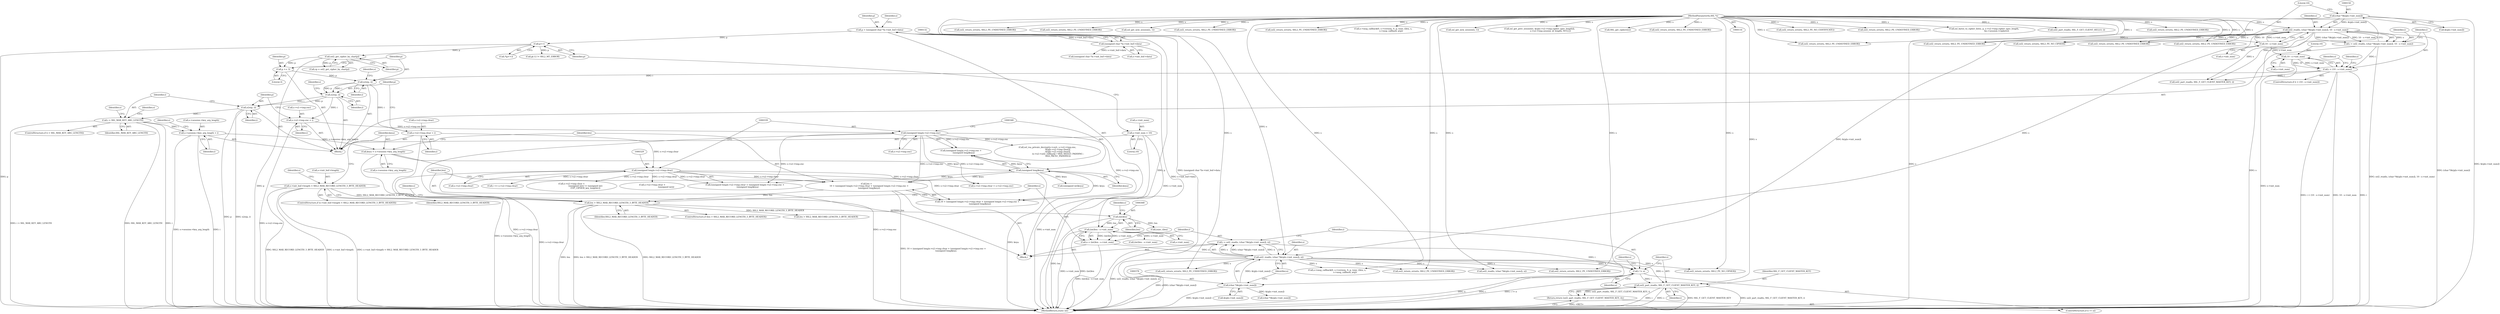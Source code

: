 digraph "0_openssl_86f8fb0e344d62454f8daf3e15236b2b59210756_0@API" {
"1000373" [label="(Call,i = ssl2_read(s, (char *)&(p[s->init_num]), n))"];
"1000375" [label="(Call,ssl2_read(s, (char *)&(p[s->init_num]), n))"];
"1000147" [label="(Call,ssl2_read(s, (char *)&(p[s->init_num]), 10 - s->init_num))"];
"1000117" [label="(MethodParameterIn,SSL *s)"];
"1000149" [label="(Call,(char *)&(p[s->init_num]))"];
"1000157" [label="(Call,10 - s->init_num)"];
"1000377" [label="(Call,(char *)&(p[s->init_num]))"];
"1000364" [label="(Call,n = (int)len - s->init_num)"];
"1000366" [label="(Call,(int)len - s->init_num)"];
"1000367" [label="(Call,(int)len)"];
"1000351" [label="(Call,len > SSL2_MAX_RECORD_LENGTH_3_BYTE_HEADER)"];
"1000323" [label="(Call,len =\n        10 + (unsigned long)s->s2->tmp.clear + (unsigned long)s->s2->tmp.enc +\n        (unsigned long)keya)"];
"1000328" [label="(Call,(unsigned long)s->s2->tmp.clear)"];
"1000239" [label="(Call,s->s2->tmp.clear = i)"];
"1000236" [label="(Call,n2s(p, i))"];
"1000233" [label="(Call,p += 3)"];
"1000210" [label="(Call,ssl2_get_cipher_by_char(p))"];
"1000183" [label="(Call,p++)"];
"1000129" [label="(Call,p = (unsigned char *)s->init_buf->data)"];
"1000131" [label="(Call,(unsigned char *)s->init_buf->data)"];
"1000163" [label="(Call,i < (10 - s->init_num))"];
"1000145" [label="(Call,i = ssl2_read(s, (char *)&(p[s->init_num]), 10 - s->init_num))"];
"1000165" [label="(Call,10 - s->init_num)"];
"1000338" [label="(Call,(unsigned long)s->s2->tmp.enc)"];
"1000251" [label="(Call,s->s2->tmp.enc = i)"];
"1000248" [label="(Call,n2s(p, i))"];
"1000347" [label="(Call,(unsigned long)keya)"];
"1000316" [label="(Call,keya = s->session->key_arg_length)"];
"1000277" [label="(Call,s->session->key_arg_length = i)"];
"1000264" [label="(Call,i > SSL_MAX_KEY_ARG_LENGTH)"];
"1000260" [label="(Call,n2s(p, i))"];
"1000299" [label="(Call,s->init_buf->length < SSL2_MAX_RECORD_LENGTH_3_BYTE_HEADER)"];
"1000175" [label="(Call,s->init_num = 10)"];
"1000387" [label="(Call,i != n)"];
"1000391" [label="(Call,ssl2_part_read(s, SSL_F_GET_CLIENT_MASTER_KEY, i))"];
"1000390" [label="(Return,return (ssl2_part_read(s, SSL_F_GET_CLIENT_MASTER_KEY, i));)"];
"1000300" [label="(Call,s->init_buf->length)"];
"1000233" [label="(Call,p += 3)"];
"1000129" [label="(Call,p = (unsigned char *)s->init_buf->data)"];
"1000386" [label="(ControlStructure,if (i != n))"];
"1000369" [label="(Identifier,len)"];
"1000365" [label="(Identifier,n)"];
"1000815" [label="(Call,(int)len - s->init_num)"];
"1000327" [label="(Call,(unsigned long)s->s2->tmp.clear + (unsigned long)s->s2->tmp.enc +\n        (unsigned long)keya)"];
"1000166" [label="(Literal,10)"];
"1000800" [label="(Call,len > SSL2_MAX_RECORD_LENGTH_3_BYTE_HEADER)"];
"1000117" [label="(MethodParameterIn,SSL *s)"];
"1000826" [label="(Call,(char *)&(p[s->init_num]))"];
"1000164" [label="(Identifier,i)"];
"1000251" [label="(Call,s->s2->tmp.enc = i)"];
"1000804" [label="(Call,ssl2_return_error(s, SSL2_PE_UNDEFINED_ERROR))"];
"1000238" [label="(Identifier,i)"];
"1000261" [label="(Identifier,p)"];
"1000317" [label="(Identifier,keya)"];
"1000397" [label="(Identifier,s)"];
"1000349" [label="(Identifier,keya)"];
"1000172" [label="(Identifier,s)"];
"1000162" [label="(ControlStructure,if (i < (10 - s->init_num)))"];
"1000249" [label="(Identifier,p)"];
"1000975" [label="(Call,ssl2_return_error(s, SSL2_PE_NO_CERTIFICATE))"];
"1000159" [label="(Call,s->init_num)"];
"1000323" [label="(Call,len =\n        10 + (unsigned long)s->s2->tmp.clear + (unsigned long)s->s2->tmp.enc +\n        (unsigned long)keya)"];
"1000337" [label="(Call,(unsigned long)s->s2->tmp.enc +\n        (unsigned long)keya)"];
"1000182" [label="(Call,*(p++))"];
"1000675" [label="(Call,ssl2_return_error(s, SSL2_PE_UNDEFINED_ERROR))"];
"1000400" [label="(Call,s->msg_callback(0, s->version, 0, p, (size_t)len, s,\n                        s->msg_callback_arg))"];
"1000266" [label="(Identifier,SSL_MAX_KEY_ARG_LENGTH)"];
"1001004" [label="(Call,ssl_bytes_to_cipher_list(s, p, s->s2->tmp.cipher_spec_length,\n                                      &s->session->ciphers))"];
"1000268" [label="(Call,ssl2_return_error(s, SSL2_PE_UNDEFINED_ERROR))"];
"1000264" [label="(Call,i > SSL_MAX_KEY_ARG_LENGTH)"];
"1000371" [label="(Identifier,s)"];
"1000176" [label="(Call,s->init_num)"];
"1000263" [label="(ControlStructure,if (i > SSL_MAX_KEY_ARG_LENGTH))"];
"1000269" [label="(Identifier,s)"];
"1000840" [label="(Call,ssl2_part_read(s, SSL_F_GET_CLIENT_HELLO, i))"];
"1000175" [label="(Call,s->init_num = 10)"];
"1000913" [label="(Call,ssl2_return_error(s, SSL2_PE_UNDEFINED_ERROR))"];
"1000387" [label="(Call,i != n)"];
"1000148" [label="(Identifier,s)"];
"1000265" [label="(Identifier,i)"];
"1000328" [label="(Call,(unsigned long)s->s2->tmp.clear)"];
"1000234" [label="(Identifier,p)"];
"1000278" [label="(Call,s->session->key_arg_length)"];
"1000356" [label="(Identifier,s)"];
"1000255" [label="(Identifier,s)"];
"1000298" [label="(ControlStructure,if (s->init_buf->length < SSL2_MAX_RECORD_LENGTH_3_BYTE_HEADER))"];
"1000211" [label="(Identifier,p)"];
"1000305" [label="(Identifier,SSL2_MAX_RECORD_LENGTH_3_BYTE_HEADER)"];
"1000248" [label="(Call,n2s(p, i))"];
"1000280" [label="(Identifier,s)"];
"1000392" [label="(Identifier,s)"];
"1001166" [label="(MethodReturn,static int)"];
"1000145" [label="(Call,i = ssl2_read(s, (char *)&(p[s->init_num]), 10 - s->init_num))"];
"1000643" [label="(Call,i += s->s2->tmp.clear)"];
"1000468" [label="(Call,ssl_rsa_private_decrypt(s->cert, s->s2->tmp.enc,\n                                &(p[s->s2->tmp.clear]),\n                                &(p[s->s2->tmp.clear]),\n                                (s->s2->ssl2_rollback) ? RSA_SSLV23_PADDING :\n                                RSA_PKCS1_PADDING))"];
"1000240" [label="(Call,s->s2->tmp.clear)"];
"1000374" [label="(Identifier,i)"];
"1000144" [label="(Block,)"];
"1000373" [label="(Call,i = ssl2_read(s, (char *)&(p[s->init_num]), n))"];
"1000355" [label="(Call,ssl2_return_error(s, SSL2_PE_UNDEFINED_ERROR))"];
"1000157" [label="(Call,10 - s->init_num)"];
"1000262" [label="(Identifier,i)"];
"1001135" [label="(Call,ssl2_return_error(s, SSL2_PE_UNDEFINED_ERROR))"];
"1000259" [label="(Identifier,i)"];
"1000379" [label="(Call,&(p[s->init_num]))"];
"1000407" [label="(Call,(size_t)len)"];
"1000745" [label="(Call,ssl2_return_error(s, SSL2_PE_UNDEFINED_ERROR))"];
"1000147" [label="(Call,ssl2_read(s, (char *)&(p[s->init_num]), 10 - s->init_num))"];
"1000370" [label="(Call,s->init_num)"];
"1000385" [label="(Identifier,n)"];
"1000236" [label="(Call,n2s(p, i))"];
"1000986" [label="(Call,ssl_get_new_session(s, 1))"];
"1000165" [label="(Call,10 - s->init_num)"];
"1000237" [label="(Identifier,p)"];
"1000260" [label="(Call,n2s(p, i))"];
"1000824" [label="(Call,ssl2_read(s, (char *)&(p[s->init_num]), n))"];
"1000960" [label="(Call,ssl2_return_error(s, SSL2_PE_UNDEFINED_ERROR))"];
"1000347" [label="(Call,(unsigned long)keya)"];
"1000130" [label="(Identifier,p)"];
"1000141" [label="(Identifier,s)"];
"1000146" [label="(Identifier,i)"];
"1000340" [label="(Call,s->s2->tmp.enc)"];
"1000990" [label="(Call,ssl2_return_error(s, SSL2_PE_UNDEFINED_ERROR))"];
"1000426" [label="(Call,s->s2->tmp.clear + s->s2->tmp.enc)"];
"1000208" [label="(Call,cp = ssl2_get_cipher_by_char(p))"];
"1000375" [label="(Call,ssl2_read(s, (char *)&(p[s->init_num]), n))"];
"1000183" [label="(Call,p++)"];
"1000210" [label="(Call,ssl2_get_cipher_by_char(p))"];
"1000252" [label="(Call,s->s2->tmp.enc)"];
"1000376" [label="(Identifier,s)"];
"1000338" [label="(Call,(unsigned long)s->s2->tmp.enc)"];
"1000849" [label="(Call,s->msg_callback(0, s->version, 0, p, (size_t)len, s,\n                        s->msg_callback_arg))"];
"1000390" [label="(Return,return (ssl2_part_read(s, SSL_F_GET_CLIENT_MASTER_KEY, i));)"];
"1000394" [label="(Identifier,i)"];
"1000195" [label="(Call,ssl2_return_error(s, SSL2_PE_UNDEFINED_ERROR))"];
"1000163" [label="(Call,i < (10 - s->init_num))"];
"1000393" [label="(Identifier,SSL_F_GET_CLIENT_MASTER_KEY)"];
"1000299" [label="(Call,s->init_buf->length < SSL2_MAX_RECORD_LENGTH_3_BYTE_HEADER)"];
"1000167" [label="(Call,s->init_num)"];
"1000235" [label="(Literal,3)"];
"1000283" [label="(Identifier,i)"];
"1000151" [label="(Call,&(p[s->init_num]))"];
"1000324" [label="(Identifier,len)"];
"1000133" [label="(Call,s->init_buf->data)"];
"1000377" [label="(Call,(char *)&(p[s->init_num]))"];
"1000250" [label="(Identifier,i)"];
"1000538" [label="(Call,ssl2_return_error(s, SSL2_PE_NO_CIPHER))"];
"1000179" [label="(Literal,10)"];
"1000366" [label="(Call,(int)len - s->init_num)"];
"1000325" [label="(Call,10 + (unsigned long)s->s2->tmp.clear + (unsigned long)s->s2->tmp.enc +\n        (unsigned long)keya)"];
"1000247" [label="(Identifier,i)"];
"1000307" [label="(Call,ssl2_return_error(s, SSL2_PE_UNDEFINED_ERROR))"];
"1000353" [label="(Identifier,SSL2_MAX_RECORD_LENGTH_3_BYTE_HEADER)"];
"1000350" [label="(ControlStructure,if (len > SSL2_MAX_RECORD_LENGTH_3_BYTE_HEADER))"];
"1000217" [label="(Call,ssl2_return_error(s, SSL2_PE_NO_CIPHER))"];
"1000909" [label="(Call,ssl_get_new_session(s, 1))"];
"1000923" [label="(Call,ssl_get_prev_session(s, &(p[s->s2->tmp.cipher_spec_length]),\n                                 s->s2->tmp.session_id_length, NULL))"];
"1000243" [label="(Identifier,s)"];
"1000391" [label="(Call,ssl2_part_read(s, SSL_F_GET_CLIENT_MASTER_KEY, i))"];
"1000657" [label="(Call,ssl2_return_error(s, SSL2_PE_UNDEFINED_ERROR))"];
"1000188" [label="(Call,p[-1] != SSL2_MT_ERROR)"];
"1000318" [label="(Call,s->session->key_arg_length)"];
"1001027" [label="(Call,SSL_get_ciphers(s))"];
"1000291" [label="(Call,(unsigned char *)s->init_buf->data)"];
"1000158" [label="(Literal,10)"];
"1000131" [label="(Call,(unsigned char *)s->init_buf->data)"];
"1000308" [label="(Identifier,s)"];
"1000457" [label="(Call,ssl2_return_error(s, SSL2_PE_UNDEFINED_ERROR))"];
"1000149" [label="(Call,(char *)&(p[s->init_num]))"];
"1000569" [label="(Call,s->s2->tmp.clear +\n                                          (unsigned int)i != (unsigned int)\n                                          EVP_CIPHER_key_length(c))"];
"1000352" [label="(Identifier,len)"];
"1000441" [label="(Call,(unsigned int)keya)"];
"1000177" [label="(Identifier,s)"];
"1000388" [label="(Identifier,i)"];
"1000389" [label="(Identifier,n)"];
"1000171" [label="(Call,ssl2_part_read(s, SSL_F_GET_CLIENT_MASTER_KEY, i))"];
"1000570" [label="(Call,s->s2->tmp.clear +\n                                          (unsigned int)i)"];
"1000286" [label="(Identifier,s)"];
"1000330" [label="(Call,s->s2->tmp.clear)"];
"1000118" [label="(Block,)"];
"1000887" [label="(Call,ssl2_return_error(s, SSL2_PE_UNDEFINED_ERROR))"];
"1000316" [label="(Call,keya = s->session->key_arg_length)"];
"1000367" [label="(Call,(int)len)"];
"1000277" [label="(Call,s->session->key_arg_length = i)"];
"1000351" [label="(Call,len > SSL2_MAX_RECORD_LENGTH_3_BYTE_HEADER)"];
"1000239" [label="(Call,s->s2->tmp.clear = i)"];
"1000184" [label="(Identifier,p)"];
"1000364" [label="(Call,n = (int)len - s->init_num)"];
"1000373" -> "1000118"  [label="AST: "];
"1000373" -> "1000375"  [label="CFG: "];
"1000374" -> "1000373"  [label="AST: "];
"1000375" -> "1000373"  [label="AST: "];
"1000388" -> "1000373"  [label="CFG: "];
"1000373" -> "1001166"  [label="DDG: ssl2_read(s, (char *)&(p[s->init_num]), n)"];
"1000375" -> "1000373"  [label="DDG: s"];
"1000375" -> "1000373"  [label="DDG: (char *)&(p[s->init_num])"];
"1000375" -> "1000373"  [label="DDG: n"];
"1000373" -> "1000387"  [label="DDG: i"];
"1000375" -> "1000385"  [label="CFG: "];
"1000376" -> "1000375"  [label="AST: "];
"1000377" -> "1000375"  [label="AST: "];
"1000385" -> "1000375"  [label="AST: "];
"1000375" -> "1001166"  [label="DDG: s"];
"1000375" -> "1001166"  [label="DDG: (char *)&(p[s->init_num])"];
"1000147" -> "1000375"  [label="DDG: s"];
"1000117" -> "1000375"  [label="DDG: s"];
"1000377" -> "1000375"  [label="DDG: &(p[s->init_num])"];
"1000364" -> "1000375"  [label="DDG: n"];
"1000375" -> "1000387"  [label="DDG: n"];
"1000375" -> "1000391"  [label="DDG: s"];
"1000375" -> "1000400"  [label="DDG: s"];
"1000375" -> "1000457"  [label="DDG: s"];
"1000375" -> "1000538"  [label="DDG: s"];
"1000375" -> "1000657"  [label="DDG: s"];
"1000375" -> "1000804"  [label="DDG: s"];
"1000375" -> "1000824"  [label="DDG: s"];
"1000147" -> "1000145"  [label="AST: "];
"1000147" -> "1000157"  [label="CFG: "];
"1000148" -> "1000147"  [label="AST: "];
"1000149" -> "1000147"  [label="AST: "];
"1000157" -> "1000147"  [label="AST: "];
"1000145" -> "1000147"  [label="CFG: "];
"1000147" -> "1001166"  [label="DDG: (char *)&(p[s->init_num])"];
"1000147" -> "1001166"  [label="DDG: s"];
"1000147" -> "1000145"  [label="DDG: s"];
"1000147" -> "1000145"  [label="DDG: (char *)&(p[s->init_num])"];
"1000147" -> "1000145"  [label="DDG: 10 - s->init_num"];
"1000117" -> "1000147"  [label="DDG: s"];
"1000149" -> "1000147"  [label="DDG: &(p[s->init_num])"];
"1000157" -> "1000147"  [label="DDG: 10"];
"1000157" -> "1000147"  [label="DDG: s->init_num"];
"1000147" -> "1000171"  [label="DDG: s"];
"1000147" -> "1000195"  [label="DDG: s"];
"1000147" -> "1000217"  [label="DDG: s"];
"1000147" -> "1000268"  [label="DDG: s"];
"1000147" -> "1000307"  [label="DDG: s"];
"1000147" -> "1000355"  [label="DDG: s"];
"1000117" -> "1000116"  [label="AST: "];
"1000117" -> "1001166"  [label="DDG: s"];
"1000117" -> "1000171"  [label="DDG: s"];
"1000117" -> "1000195"  [label="DDG: s"];
"1000117" -> "1000217"  [label="DDG: s"];
"1000117" -> "1000268"  [label="DDG: s"];
"1000117" -> "1000307"  [label="DDG: s"];
"1000117" -> "1000355"  [label="DDG: s"];
"1000117" -> "1000391"  [label="DDG: s"];
"1000117" -> "1000400"  [label="DDG: s"];
"1000117" -> "1000457"  [label="DDG: s"];
"1000117" -> "1000538"  [label="DDG: s"];
"1000117" -> "1000657"  [label="DDG: s"];
"1000117" -> "1000675"  [label="DDG: s"];
"1000117" -> "1000745"  [label="DDG: s"];
"1000117" -> "1000804"  [label="DDG: s"];
"1000117" -> "1000824"  [label="DDG: s"];
"1000117" -> "1000840"  [label="DDG: s"];
"1000117" -> "1000849"  [label="DDG: s"];
"1000117" -> "1000887"  [label="DDG: s"];
"1000117" -> "1000909"  [label="DDG: s"];
"1000117" -> "1000913"  [label="DDG: s"];
"1000117" -> "1000923"  [label="DDG: s"];
"1000117" -> "1000960"  [label="DDG: s"];
"1000117" -> "1000975"  [label="DDG: s"];
"1000117" -> "1000986"  [label="DDG: s"];
"1000117" -> "1000990"  [label="DDG: s"];
"1000117" -> "1001004"  [label="DDG: s"];
"1000117" -> "1001027"  [label="DDG: s"];
"1000117" -> "1001135"  [label="DDG: s"];
"1000149" -> "1000151"  [label="CFG: "];
"1000150" -> "1000149"  [label="AST: "];
"1000151" -> "1000149"  [label="AST: "];
"1000158" -> "1000149"  [label="CFG: "];
"1000149" -> "1001166"  [label="DDG: &(p[s->init_num])"];
"1000149" -> "1000377"  [label="DDG: &(p[s->init_num])"];
"1000157" -> "1000159"  [label="CFG: "];
"1000158" -> "1000157"  [label="AST: "];
"1000159" -> "1000157"  [label="AST: "];
"1000157" -> "1000165"  [label="DDG: s->init_num"];
"1000377" -> "1000379"  [label="CFG: "];
"1000378" -> "1000377"  [label="AST: "];
"1000379" -> "1000377"  [label="AST: "];
"1000385" -> "1000377"  [label="CFG: "];
"1000377" -> "1001166"  [label="DDG: &(p[s->init_num])"];
"1000377" -> "1000826"  [label="DDG: &(p[s->init_num])"];
"1000364" -> "1000118"  [label="AST: "];
"1000364" -> "1000366"  [label="CFG: "];
"1000365" -> "1000364"  [label="AST: "];
"1000366" -> "1000364"  [label="AST: "];
"1000374" -> "1000364"  [label="CFG: "];
"1000364" -> "1001166"  [label="DDG: (int)len - s->init_num"];
"1000366" -> "1000364"  [label="DDG: (int)len"];
"1000366" -> "1000364"  [label="DDG: s->init_num"];
"1000366" -> "1000370"  [label="CFG: "];
"1000367" -> "1000366"  [label="AST: "];
"1000370" -> "1000366"  [label="AST: "];
"1000366" -> "1001166"  [label="DDG: s->init_num"];
"1000366" -> "1001166"  [label="DDG: (int)len"];
"1000367" -> "1000366"  [label="DDG: len"];
"1000175" -> "1000366"  [label="DDG: s->init_num"];
"1000366" -> "1000815"  [label="DDG: s->init_num"];
"1000367" -> "1000369"  [label="CFG: "];
"1000368" -> "1000367"  [label="AST: "];
"1000369" -> "1000367"  [label="AST: "];
"1000371" -> "1000367"  [label="CFG: "];
"1000367" -> "1001166"  [label="DDG: len"];
"1000351" -> "1000367"  [label="DDG: len"];
"1000367" -> "1000407"  [label="DDG: len"];
"1000351" -> "1000350"  [label="AST: "];
"1000351" -> "1000353"  [label="CFG: "];
"1000352" -> "1000351"  [label="AST: "];
"1000353" -> "1000351"  [label="AST: "];
"1000356" -> "1000351"  [label="CFG: "];
"1000365" -> "1000351"  [label="CFG: "];
"1000351" -> "1001166"  [label="DDG: len > SSL2_MAX_RECORD_LENGTH_3_BYTE_HEADER"];
"1000351" -> "1001166"  [label="DDG: SSL2_MAX_RECORD_LENGTH_3_BYTE_HEADER"];
"1000351" -> "1001166"  [label="DDG: len"];
"1000323" -> "1000351"  [label="DDG: len"];
"1000299" -> "1000351"  [label="DDG: SSL2_MAX_RECORD_LENGTH_3_BYTE_HEADER"];
"1000351" -> "1000800"  [label="DDG: SSL2_MAX_RECORD_LENGTH_3_BYTE_HEADER"];
"1000323" -> "1000118"  [label="AST: "];
"1000323" -> "1000325"  [label="CFG: "];
"1000324" -> "1000323"  [label="AST: "];
"1000325" -> "1000323"  [label="AST: "];
"1000352" -> "1000323"  [label="CFG: "];
"1000323" -> "1001166"  [label="DDG: 10 + (unsigned long)s->s2->tmp.clear + (unsigned long)s->s2->tmp.enc +\n        (unsigned long)keya"];
"1000328" -> "1000323"  [label="DDG: s->s2->tmp.clear"];
"1000338" -> "1000323"  [label="DDG: s->s2->tmp.enc"];
"1000347" -> "1000323"  [label="DDG: keya"];
"1000328" -> "1000327"  [label="AST: "];
"1000328" -> "1000330"  [label="CFG: "];
"1000329" -> "1000328"  [label="AST: "];
"1000330" -> "1000328"  [label="AST: "];
"1000339" -> "1000328"  [label="CFG: "];
"1000328" -> "1001166"  [label="DDG: s->s2->tmp.clear"];
"1000328" -> "1000325"  [label="DDG: s->s2->tmp.clear"];
"1000328" -> "1000327"  [label="DDG: s->s2->tmp.clear"];
"1000239" -> "1000328"  [label="DDG: s->s2->tmp.clear"];
"1000328" -> "1000426"  [label="DDG: s->s2->tmp.clear"];
"1000328" -> "1000569"  [label="DDG: s->s2->tmp.clear"];
"1000328" -> "1000570"  [label="DDG: s->s2->tmp.clear"];
"1000328" -> "1000643"  [label="DDG: s->s2->tmp.clear"];
"1000239" -> "1000144"  [label="AST: "];
"1000239" -> "1000247"  [label="CFG: "];
"1000240" -> "1000239"  [label="AST: "];
"1000247" -> "1000239"  [label="AST: "];
"1000249" -> "1000239"  [label="CFG: "];
"1000239" -> "1001166"  [label="DDG: s->s2->tmp.clear"];
"1000236" -> "1000239"  [label="DDG: i"];
"1000236" -> "1000144"  [label="AST: "];
"1000236" -> "1000238"  [label="CFG: "];
"1000237" -> "1000236"  [label="AST: "];
"1000238" -> "1000236"  [label="AST: "];
"1000243" -> "1000236"  [label="CFG: "];
"1000233" -> "1000236"  [label="DDG: p"];
"1000163" -> "1000236"  [label="DDG: i"];
"1000236" -> "1000248"  [label="DDG: p"];
"1000236" -> "1000248"  [label="DDG: i"];
"1000233" -> "1000144"  [label="AST: "];
"1000233" -> "1000235"  [label="CFG: "];
"1000234" -> "1000233"  [label="AST: "];
"1000235" -> "1000233"  [label="AST: "];
"1000237" -> "1000233"  [label="CFG: "];
"1000210" -> "1000233"  [label="DDG: p"];
"1000210" -> "1000208"  [label="AST: "];
"1000210" -> "1000211"  [label="CFG: "];
"1000211" -> "1000210"  [label="AST: "];
"1000208" -> "1000210"  [label="CFG: "];
"1000210" -> "1001166"  [label="DDG: p"];
"1000210" -> "1000208"  [label="DDG: p"];
"1000183" -> "1000210"  [label="DDG: p"];
"1000183" -> "1000182"  [label="AST: "];
"1000183" -> "1000184"  [label="CFG: "];
"1000184" -> "1000183"  [label="AST: "];
"1000182" -> "1000183"  [label="CFG: "];
"1000183" -> "1001166"  [label="DDG: p"];
"1000129" -> "1000183"  [label="DDG: p"];
"1000183" -> "1000188"  [label="DDG: p"];
"1000129" -> "1000118"  [label="AST: "];
"1000129" -> "1000131"  [label="CFG: "];
"1000130" -> "1000129"  [label="AST: "];
"1000131" -> "1000129"  [label="AST: "];
"1000141" -> "1000129"  [label="CFG: "];
"1000129" -> "1001166"  [label="DDG: p"];
"1000129" -> "1001166"  [label="DDG: (unsigned char *)s->init_buf->data"];
"1000131" -> "1000129"  [label="DDG: s->init_buf->data"];
"1000131" -> "1000133"  [label="CFG: "];
"1000132" -> "1000131"  [label="AST: "];
"1000133" -> "1000131"  [label="AST: "];
"1000131" -> "1001166"  [label="DDG: s->init_buf->data"];
"1000131" -> "1000291"  [label="DDG: s->init_buf->data"];
"1000163" -> "1000162"  [label="AST: "];
"1000163" -> "1000165"  [label="CFG: "];
"1000164" -> "1000163"  [label="AST: "];
"1000165" -> "1000163"  [label="AST: "];
"1000172" -> "1000163"  [label="CFG: "];
"1000177" -> "1000163"  [label="CFG: "];
"1000163" -> "1001166"  [label="DDG: i"];
"1000163" -> "1001166"  [label="DDG: i < (10 - s->init_num)"];
"1000163" -> "1001166"  [label="DDG: 10 - s->init_num"];
"1000145" -> "1000163"  [label="DDG: i"];
"1000165" -> "1000163"  [label="DDG: 10"];
"1000165" -> "1000163"  [label="DDG: s->init_num"];
"1000163" -> "1000171"  [label="DDG: i"];
"1000145" -> "1000144"  [label="AST: "];
"1000146" -> "1000145"  [label="AST: "];
"1000164" -> "1000145"  [label="CFG: "];
"1000145" -> "1001166"  [label="DDG: ssl2_read(s, (char *)&(p[s->init_num]), 10 - s->init_num)"];
"1000165" -> "1000167"  [label="CFG: "];
"1000166" -> "1000165"  [label="AST: "];
"1000167" -> "1000165"  [label="AST: "];
"1000165" -> "1001166"  [label="DDG: s->init_num"];
"1000338" -> "1000337"  [label="AST: "];
"1000338" -> "1000340"  [label="CFG: "];
"1000339" -> "1000338"  [label="AST: "];
"1000340" -> "1000338"  [label="AST: "];
"1000348" -> "1000338"  [label="CFG: "];
"1000338" -> "1001166"  [label="DDG: s->s2->tmp.enc"];
"1000338" -> "1000325"  [label="DDG: s->s2->tmp.enc"];
"1000338" -> "1000327"  [label="DDG: s->s2->tmp.enc"];
"1000338" -> "1000337"  [label="DDG: s->s2->tmp.enc"];
"1000251" -> "1000338"  [label="DDG: s->s2->tmp.enc"];
"1000338" -> "1000426"  [label="DDG: s->s2->tmp.enc"];
"1000338" -> "1000468"  [label="DDG: s->s2->tmp.enc"];
"1000251" -> "1000144"  [label="AST: "];
"1000251" -> "1000259"  [label="CFG: "];
"1000252" -> "1000251"  [label="AST: "];
"1000259" -> "1000251"  [label="AST: "];
"1000261" -> "1000251"  [label="CFG: "];
"1000251" -> "1001166"  [label="DDG: s->s2->tmp.enc"];
"1000248" -> "1000251"  [label="DDG: i"];
"1000248" -> "1000144"  [label="AST: "];
"1000248" -> "1000250"  [label="CFG: "];
"1000249" -> "1000248"  [label="AST: "];
"1000250" -> "1000248"  [label="AST: "];
"1000255" -> "1000248"  [label="CFG: "];
"1000248" -> "1000260"  [label="DDG: p"];
"1000248" -> "1000260"  [label="DDG: i"];
"1000347" -> "1000337"  [label="AST: "];
"1000347" -> "1000349"  [label="CFG: "];
"1000348" -> "1000347"  [label="AST: "];
"1000349" -> "1000347"  [label="AST: "];
"1000337" -> "1000347"  [label="CFG: "];
"1000347" -> "1001166"  [label="DDG: keya"];
"1000347" -> "1000325"  [label="DDG: keya"];
"1000347" -> "1000327"  [label="DDG: keya"];
"1000347" -> "1000337"  [label="DDG: keya"];
"1000316" -> "1000347"  [label="DDG: keya"];
"1000347" -> "1000441"  [label="DDG: keya"];
"1000316" -> "1000118"  [label="AST: "];
"1000316" -> "1000318"  [label="CFG: "];
"1000317" -> "1000316"  [label="AST: "];
"1000318" -> "1000316"  [label="AST: "];
"1000324" -> "1000316"  [label="CFG: "];
"1000316" -> "1001166"  [label="DDG: s->session->key_arg_length"];
"1000277" -> "1000316"  [label="DDG: s->session->key_arg_length"];
"1000277" -> "1000144"  [label="AST: "];
"1000277" -> "1000283"  [label="CFG: "];
"1000278" -> "1000277"  [label="AST: "];
"1000283" -> "1000277"  [label="AST: "];
"1000286" -> "1000277"  [label="CFG: "];
"1000277" -> "1001166"  [label="DDG: s->session->key_arg_length"];
"1000277" -> "1001166"  [label="DDG: i"];
"1000264" -> "1000277"  [label="DDG: i"];
"1000264" -> "1000263"  [label="AST: "];
"1000264" -> "1000266"  [label="CFG: "];
"1000265" -> "1000264"  [label="AST: "];
"1000266" -> "1000264"  [label="AST: "];
"1000269" -> "1000264"  [label="CFG: "];
"1000280" -> "1000264"  [label="CFG: "];
"1000264" -> "1001166"  [label="DDG: i"];
"1000264" -> "1001166"  [label="DDG: i > SSL_MAX_KEY_ARG_LENGTH"];
"1000264" -> "1001166"  [label="DDG: SSL_MAX_KEY_ARG_LENGTH"];
"1000260" -> "1000264"  [label="DDG: i"];
"1000260" -> "1000144"  [label="AST: "];
"1000260" -> "1000262"  [label="CFG: "];
"1000261" -> "1000260"  [label="AST: "];
"1000262" -> "1000260"  [label="AST: "];
"1000265" -> "1000260"  [label="CFG: "];
"1000260" -> "1001166"  [label="DDG: n2s(p, i)"];
"1000260" -> "1001166"  [label="DDG: p"];
"1000299" -> "1000298"  [label="AST: "];
"1000299" -> "1000305"  [label="CFG: "];
"1000300" -> "1000299"  [label="AST: "];
"1000305" -> "1000299"  [label="AST: "];
"1000308" -> "1000299"  [label="CFG: "];
"1000317" -> "1000299"  [label="CFG: "];
"1000299" -> "1001166"  [label="DDG: s->init_buf->length < SSL2_MAX_RECORD_LENGTH_3_BYTE_HEADER"];
"1000299" -> "1001166"  [label="DDG: SSL2_MAX_RECORD_LENGTH_3_BYTE_HEADER"];
"1000299" -> "1001166"  [label="DDG: s->init_buf->length"];
"1000175" -> "1000144"  [label="AST: "];
"1000175" -> "1000179"  [label="CFG: "];
"1000176" -> "1000175"  [label="AST: "];
"1000179" -> "1000175"  [label="AST: "];
"1000184" -> "1000175"  [label="CFG: "];
"1000175" -> "1001166"  [label="DDG: s->init_num"];
"1000387" -> "1000386"  [label="AST: "];
"1000387" -> "1000389"  [label="CFG: "];
"1000388" -> "1000387"  [label="AST: "];
"1000389" -> "1000387"  [label="AST: "];
"1000392" -> "1000387"  [label="CFG: "];
"1000397" -> "1000387"  [label="CFG: "];
"1000387" -> "1001166"  [label="DDG: n"];
"1000387" -> "1001166"  [label="DDG: i"];
"1000387" -> "1001166"  [label="DDG: i != n"];
"1000387" -> "1000391"  [label="DDG: i"];
"1000391" -> "1000390"  [label="AST: "];
"1000391" -> "1000394"  [label="CFG: "];
"1000392" -> "1000391"  [label="AST: "];
"1000393" -> "1000391"  [label="AST: "];
"1000394" -> "1000391"  [label="AST: "];
"1000390" -> "1000391"  [label="CFG: "];
"1000391" -> "1001166"  [label="DDG: i"];
"1000391" -> "1001166"  [label="DDG: s"];
"1000391" -> "1001166"  [label="DDG: SSL_F_GET_CLIENT_MASTER_KEY"];
"1000391" -> "1001166"  [label="DDG: ssl2_part_read(s, SSL_F_GET_CLIENT_MASTER_KEY, i)"];
"1000391" -> "1000390"  [label="DDG: ssl2_part_read(s, SSL_F_GET_CLIENT_MASTER_KEY, i)"];
"1000390" -> "1000386"  [label="AST: "];
"1001166" -> "1000390"  [label="CFG: "];
"1000390" -> "1001166"  [label="DDG: <RET>"];
}
